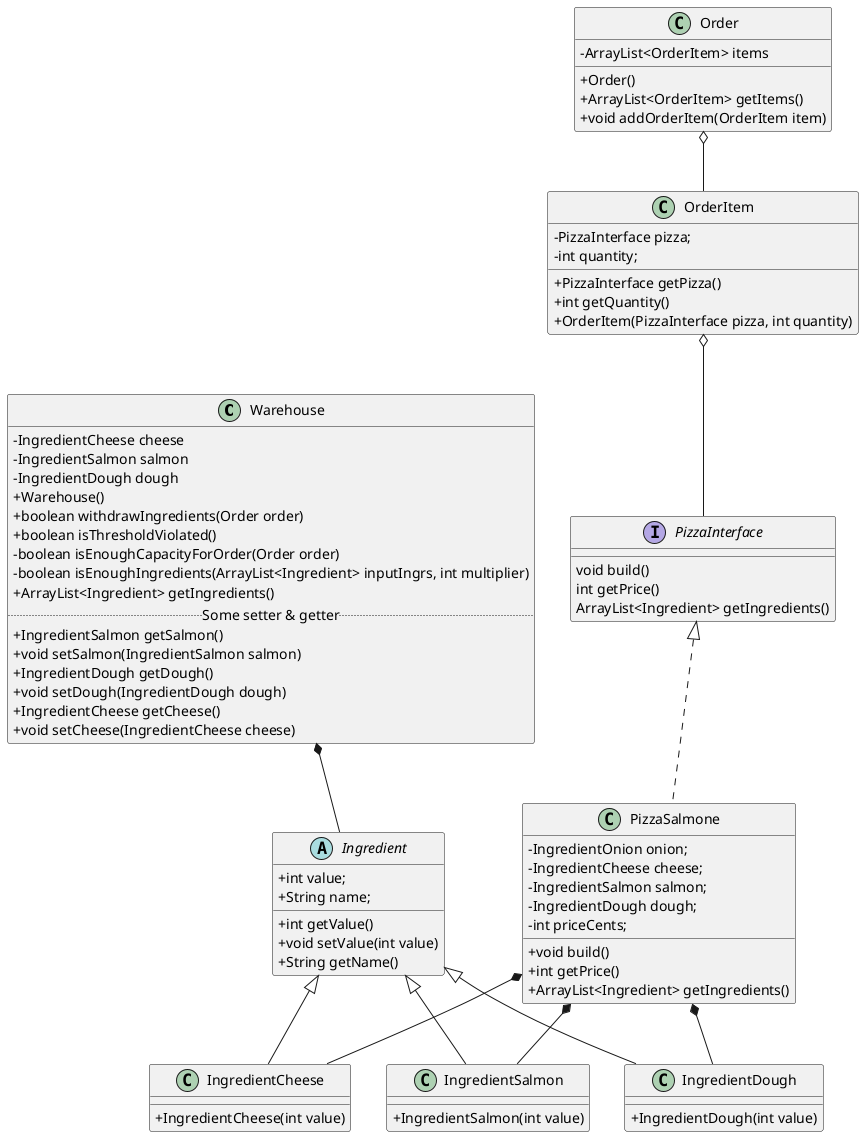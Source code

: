 @startuml
skinparam classAttributeIconSize 0


Warehouse *-- Ingredient

class Warehouse {
-IngredientCheese cheese
-IngredientSalmon salmon
-IngredientDough dough
+Warehouse()
+boolean withdrawIngredients(Order order)
+boolean isThresholdViolated()
-boolean isEnoughCapacityForOrder(Order order)
-boolean isEnoughIngredients(ArrayList<Ingredient> inputIngrs, int multiplier)
+ArrayList<Ingredient> getIngredients()
.. Some setter & getter ..
+IngredientSalmon getSalmon()
+void setSalmon(IngredientSalmon salmon)
+IngredientDough getDough()
+void setDough(IngredientDough dough)
+IngredientCheese getCheese()
+void setCheese(IngredientCheese cheese)
}

Order o-- OrderItem

OrderItem o-- PizzaInterface

PizzaSalmone *-- IngredientCheese
PizzaSalmone *-- IngredientSalmon
PizzaSalmone *-- IngredientDough

class Order {
	- ArrayList<OrderItem> items
	+ Order()
	+ ArrayList<OrderItem> getItems()
	+ void addOrderItem(OrderItem item)
}

abstract class Ingredient {
+ int value;
	+ String name;
	+int getValue()
	+void setValue(int value)
	+String getName()
}

interface PizzaInterface {
	void build()
	int getPrice()
	ArrayList<Ingredient> getIngredients()
}



class OrderItem {
 -PizzaInterface pizza;
	-int quantity;
	+PizzaInterface getPizza()
	+int getQuantity()
	+OrderItem(PizzaInterface pizza, int quantity)
}

class PizzaSalmone implements PizzaInterface {
	-IngredientOnion onion;
	-IngredientCheese cheese;
	-IngredientSalmon salmon;
	-IngredientDough dough;
	-int priceCents;
	+void build()
	+int getPrice()
	+ArrayList<Ingredient> getIngredients()
}

class IngredientCheese extends Ingredient {
	+IngredientCheese(int value)
	}

class IngredientSalmon extends Ingredient {
	+IngredientSalmon(int value)
}
class IngredientDough extends Ingredient {
	+IngredientDough(int value)
}
@enduml
